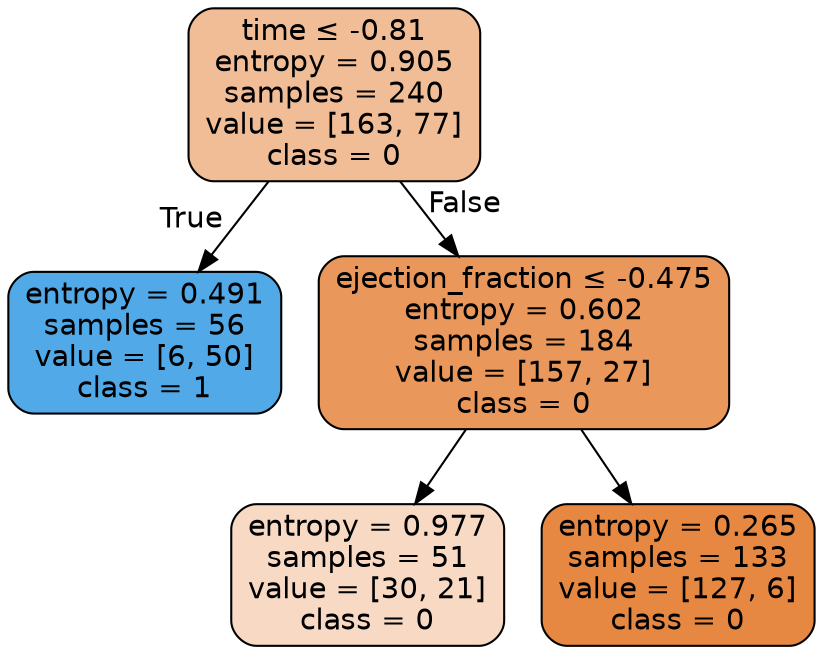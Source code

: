 digraph Tree {
node [shape=box, style="filled, rounded", color="black", fontname=helvetica] ;
edge [fontname=helvetica] ;
0 [label=<time &le; -0.81<br/>entropy = 0.905<br/>samples = 240<br/>value = [163, 77]<br/>class = 0>, fillcolor="#f1bd97"] ;
1 [label=<entropy = 0.491<br/>samples = 56<br/>value = [6, 50]<br/>class = 1>, fillcolor="#51a9e8"] ;
0 -> 1 [labeldistance=2.5, labelangle=45, headlabel="True"] ;
2 [label=<ejection_fraction &le; -0.475<br/>entropy = 0.602<br/>samples = 184<br/>value = [157, 27]<br/>class = 0>, fillcolor="#e9975b"] ;
0 -> 2 [labeldistance=2.5, labelangle=-45, headlabel="False"] ;
3 [label=<entropy = 0.977<br/>samples = 51<br/>value = [30, 21]<br/>class = 0>, fillcolor="#f7d9c4"] ;
2 -> 3 ;
4 [label=<entropy = 0.265<br/>samples = 133<br/>value = [127, 6]<br/>class = 0>, fillcolor="#e68742"] ;
2 -> 4 ;
}